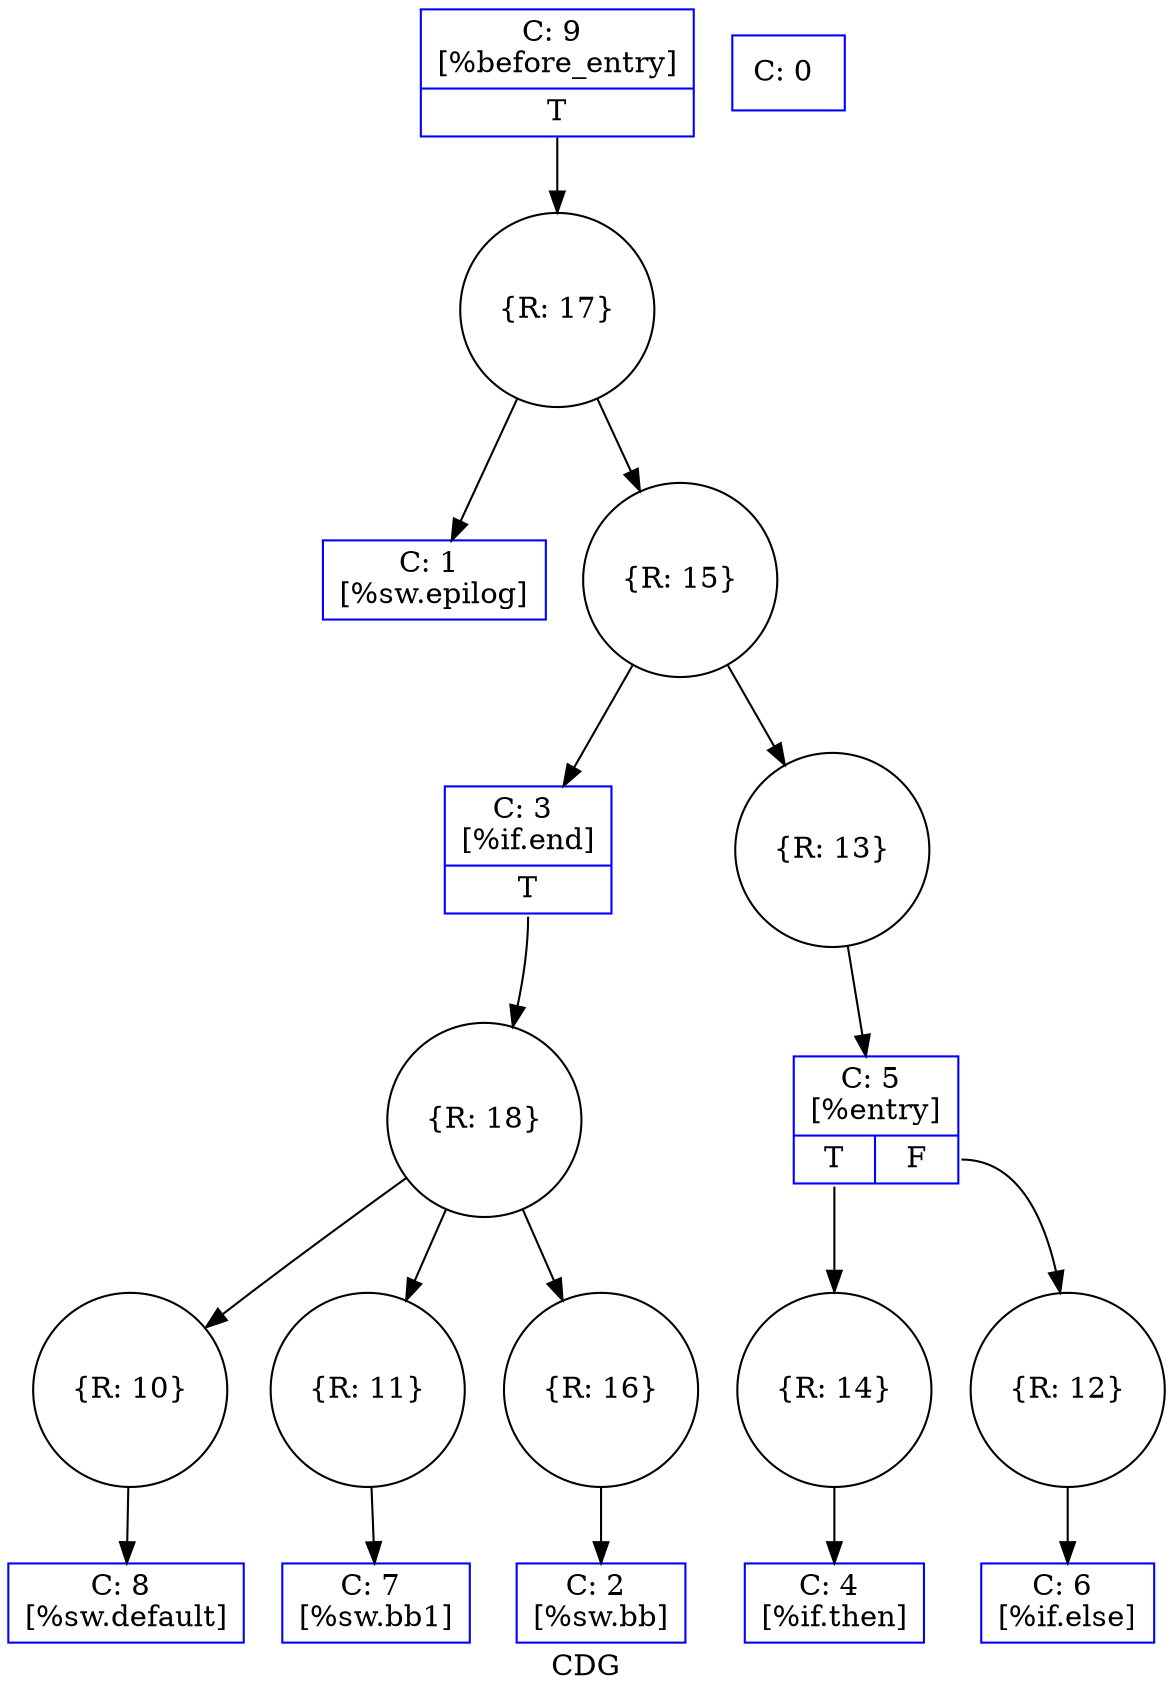 digraph "CDG" {
	label="CDG";

	Node0x24f5750 [shape=record,shape=circle,label="{R: 18}"];
	Node0x24f5750 -> Node0x24f4d90;
	Node0x24f5750 -> Node0x24f4e70;
	Node0x24f5750 -> Node0x24f5370;
	Node0x24f54a0 [shape=record,shape=circle,label="{R: 17}"];
	Node0x24f54a0 -> Node0x24e21f0;
	Node0x24f54a0 -> Node0x24f5240;
	Node0x24f5370 [shape=record,shape=circle,label="{R: 16}"];
	Node0x24f5370 -> Node0x24e22b0;
	Node0x24f5240 [shape=record,shape=circle,label="{R: 15}"];
	Node0x24f5240 -> Node0x24e2370;
	Node0x24f5240 -> Node0x24f4fe0;
	Node0x24f5110 [shape=record,shape=circle,label="{R: 14}"];
	Node0x24f5110 -> Node0x24e2450;
	Node0x24f4fe0 [shape=record,shape=circle,label="{R: 13}"];
	Node0x24f4fe0 -> Node0x24e2530;
	Node0x24e20c0 [shape=record,color=blue,label="{C: 0 \n}"];
	Node0x24e21f0 [shape=record,color=blue,label="{C: 1 \n[%sw.epilog]\n}"];
	Node0x24e22b0 [shape=record,color=blue,label="{C: 2 \n[%sw.bb]\n}"];
	Node0x24e2370 [shape=record,color=blue,label="{C: 3 \n[%if.end]\n|{<s0>T}}"];
	Node0x24e2370:s0 -> Node0x24f5750[collor=blue];
	Node0x24e2450 [shape=record,color=blue,label="{C: 4 \n[%if.then]\n}"];
	Node0x24e2530 [shape=record,color=blue,label="{C: 5 \n[%entry]\n|{<s0>T|<s1>F}}"];
	Node0x24e2530:s0 -> Node0x24f5110[collor=blue];
	Node0x24e2530:s1 -> Node0x24f4f10;
	Node0x24e2610 [shape=record,color=blue,label="{C: 6 \n[%if.else]\n}"];
	Node0x24e26f0 [shape=record,color=blue,label="{C: 7 \n[%sw.bb1]\n}"];
	Node0x24e27d0 [shape=record,color=blue,label="{C: 8 \n[%sw.default]\n}"];
	Node0x24e28b0 [shape=record,color=blue,label="{C: 9 \n[%before_entry]\n|{<s0>T}}"];
	Node0x24e28b0:s0 -> Node0x24f54a0[collor=blue];
	Node0x24f4d90 [shape=record,shape=circle,label="{R: 10}"];
	Node0x24f4d90 -> Node0x24e27d0;
	Node0x24f4e70 [shape=record,shape=circle,label="{R: 11}"];
	Node0x24f4e70 -> Node0x24e26f0;
	Node0x24f4f10 [shape=record,shape=circle,label="{R: 12}"];
	Node0x24f4f10 -> Node0x24e2610;
}
